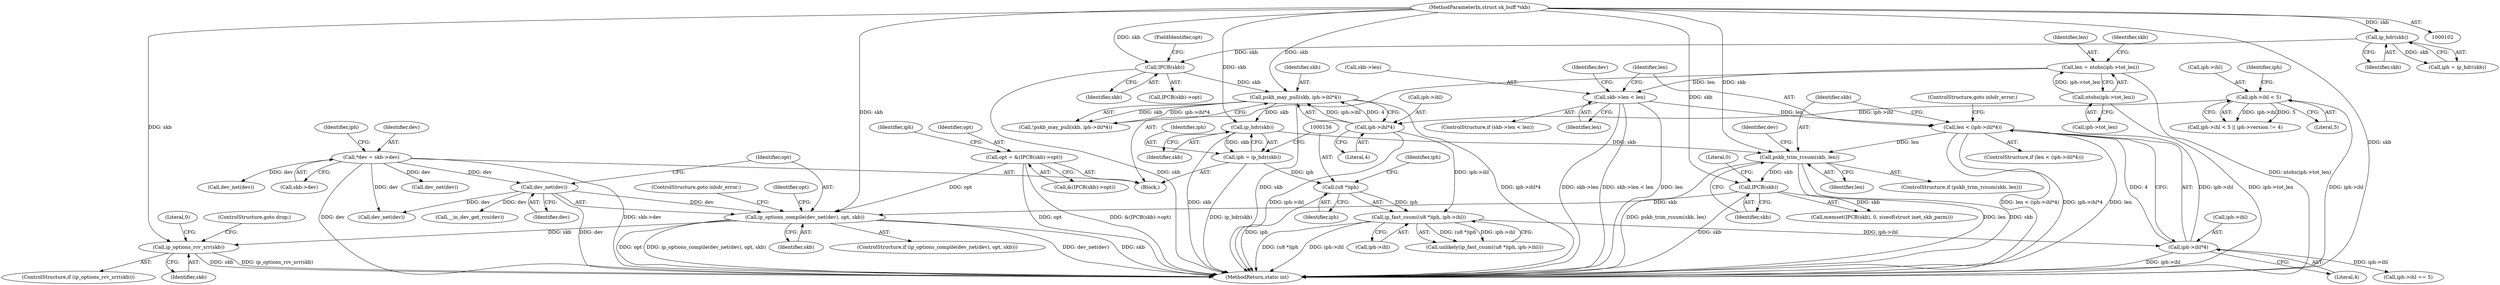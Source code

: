 digraph "0_linux_f8e9881c2aef1e982e5abc25c046820cd0b7cf64@pointer" {
"1000252" [label="(Call,ip_options_rcv_srr(skb))"];
"1000227" [label="(Call,ip_options_compile(dev_net(dev), opt, skb))"];
"1000228" [label="(Call,dev_net(dev))"];
"1000108" [label="(Call,*dev = skb->dev)"];
"1000118" [label="(Call,opt = &(IPCB(skb)->opt))"];
"1000201" [label="(Call,IPCB(skb))"];
"1000191" [label="(Call,pskb_trim_rcsum(skb, len))"];
"1000150" [label="(Call,ip_hdr(skb))"];
"1000140" [label="(Call,pskb_may_pull(skb, iph->ihl*4))"];
"1000122" [label="(Call,IPCB(skb))"];
"1000116" [label="(Call,ip_hdr(skb))"];
"1000103" [label="(MethodParameterIn,struct sk_buff *skb)"];
"1000142" [label="(Call,iph->ihl*4)"];
"1000127" [label="(Call,iph->ihl < 5)"];
"1000182" [label="(Call,len < (iph->ihl*4))"];
"1000169" [label="(Call,skb->len < len)"];
"1000162" [label="(Call,len = ntohs(iph->tot_len))"];
"1000164" [label="(Call,ntohs(iph->tot_len))"];
"1000184" [label="(Call,iph->ihl*4)"];
"1000154" [label="(Call,ip_fast_csum((u8 *)iph, iph->ihl))"];
"1000155" [label="(Call,(u8 *)iph)"];
"1000148" [label="(Call,iph = ip_hdr(skb))"];
"1000104" [label="(Block,)"];
"1000110" [label="(Call,skb->dev)"];
"1000103" [label="(MethodParameterIn,struct sk_buff *skb)"];
"1000251" [label="(ControlStructure,if (ip_options_rcv_srr(skb)))"];
"1000196" [label="(Call,dev_net(dev))"];
"1000162" [label="(Call,len = ntohs(iph->tot_len))"];
"1000242" [label="(Call,__in_dev_get_rcu(dev))"];
"1000122" [label="(Call,IPCB(skb))"];
"1000116" [label="(Call,ip_hdr(skb))"];
"1000131" [label="(Literal,5)"];
"1000176" [label="(Call,dev_net(dev))"];
"1000150" [label="(Call,ip_hdr(skb))"];
"1000253" [label="(Identifier,skb)"];
"1000188" [label="(Literal,4)"];
"1000181" [label="(ControlStructure,if (len < (iph->ihl*4)))"];
"1000256" [label="(Literal,0)"];
"1000226" [label="(ControlStructure,if (ip_options_compile(dev_net(dev), opt, skb)))"];
"1000154" [label="(Call,ip_fast_csum((u8 *)iph, iph->ihl))"];
"1000182" [label="(Call,len < (iph->ihl*4))"];
"1000165" [label="(Call,iph->tot_len)"];
"1000207" [label="(Call,iph->ihl == 5)"];
"1000121" [label="(Call,IPCB(skb)->opt)"];
"1000193" [label="(Identifier,len)"];
"1000126" [label="(Call,iph->ihl < 5 || iph->version != 4)"];
"1000151" [label="(Identifier,skb)"];
"1000148" [label="(Call,iph = ip_hdr(skb))"];
"1000177" [label="(Identifier,dev)"];
"1000146" [label="(Literal,4)"];
"1000115" [label="(Identifier,iph)"];
"1000168" [label="(ControlStructure,if (skb->len < len))"];
"1000227" [label="(Call,ip_options_compile(dev_net(dev), opt, skb))"];
"1000149" [label="(Identifier,iph)"];
"1000139" [label="(Call,!pskb_may_pull(skb, iph->ihl*4))"];
"1000163" [label="(Identifier,len)"];
"1000155" [label="(Call,(u8 *)iph)"];
"1000108" [label="(Call,*dev = skb->dev)"];
"1000203" [label="(Literal,0)"];
"1000191" [label="(Call,pskb_trim_rcsum(skb, len))"];
"1000192" [label="(Identifier,skb)"];
"1000153" [label="(Call,unlikely(ip_fast_csum((u8 *)iph, iph->ihl)))"];
"1000228" [label="(Call,dev_net(dev))"];
"1000236" [label="(Identifier,opt)"];
"1000230" [label="(Identifier,opt)"];
"1000124" [label="(FieldIdentifier,opt)"];
"1000158" [label="(Call,iph->ihl)"];
"1000232" [label="(ControlStructure,goto inhdr_error;)"];
"1000164" [label="(Call,ntohs(iph->tot_len))"];
"1000140" [label="(Call,pskb_may_pull(skb, iph->ihl*4))"];
"1000171" [label="(Identifier,skb)"];
"1000266" [label="(MethodReturn,static int)"];
"1000129" [label="(Identifier,iph)"];
"1000118" [label="(Call,opt = &(IPCB(skb)->opt))"];
"1000200" [label="(Call,memset(IPCB(skb), 0, sizeof(struct inet_skb_parm)))"];
"1000197" [label="(Identifier,dev)"];
"1000119" [label="(Identifier,opt)"];
"1000184" [label="(Call,iph->ihl*4)"];
"1000120" [label="(Call,&(IPCB(skb)->opt))"];
"1000117" [label="(Identifier,skb)"];
"1000229" [label="(Identifier,dev)"];
"1000143" [label="(Call,iph->ihl)"];
"1000170" [label="(Call,skb->len)"];
"1000128" [label="(Call,iph->ihl)"];
"1000190" [label="(ControlStructure,if (pskb_trim_rcsum(skb, len)))"];
"1000185" [label="(Call,iph->ihl)"];
"1000157" [label="(Identifier,iph)"];
"1000183" [label="(Identifier,len)"];
"1000114" [label="(Call,iph = ip_hdr(skb))"];
"1000231" [label="(Identifier,skb)"];
"1000201" [label="(Call,IPCB(skb))"];
"1000202" [label="(Identifier,skb)"];
"1000169" [label="(Call,skb->len < len)"];
"1000259" [label="(Call,dev_net(dev))"];
"1000159" [label="(Identifier,iph)"];
"1000142" [label="(Call,iph->ihl*4)"];
"1000127" [label="(Call,iph->ihl < 5)"];
"1000109" [label="(Identifier,dev)"];
"1000252" [label="(Call,ip_options_rcv_srr(skb))"];
"1000123" [label="(Identifier,skb)"];
"1000141" [label="(Identifier,skb)"];
"1000254" [label="(ControlStructure,goto drop;)"];
"1000189" [label="(ControlStructure,goto inhdr_error;)"];
"1000173" [label="(Identifier,len)"];
"1000134" [label="(Identifier,iph)"];
"1000252" -> "1000251"  [label="AST: "];
"1000252" -> "1000253"  [label="CFG: "];
"1000253" -> "1000252"  [label="AST: "];
"1000254" -> "1000252"  [label="CFG: "];
"1000256" -> "1000252"  [label="CFG: "];
"1000252" -> "1000266"  [label="DDG: skb"];
"1000252" -> "1000266"  [label="DDG: ip_options_rcv_srr(skb)"];
"1000227" -> "1000252"  [label="DDG: skb"];
"1000103" -> "1000252"  [label="DDG: skb"];
"1000227" -> "1000226"  [label="AST: "];
"1000227" -> "1000231"  [label="CFG: "];
"1000228" -> "1000227"  [label="AST: "];
"1000230" -> "1000227"  [label="AST: "];
"1000231" -> "1000227"  [label="AST: "];
"1000232" -> "1000227"  [label="CFG: "];
"1000236" -> "1000227"  [label="CFG: "];
"1000227" -> "1000266"  [label="DDG: ip_options_compile(dev_net(dev), opt, skb)"];
"1000227" -> "1000266"  [label="DDG: dev_net(dev)"];
"1000227" -> "1000266"  [label="DDG: skb"];
"1000227" -> "1000266"  [label="DDG: opt"];
"1000228" -> "1000227"  [label="DDG: dev"];
"1000118" -> "1000227"  [label="DDG: opt"];
"1000201" -> "1000227"  [label="DDG: skb"];
"1000103" -> "1000227"  [label="DDG: skb"];
"1000228" -> "1000229"  [label="CFG: "];
"1000229" -> "1000228"  [label="AST: "];
"1000230" -> "1000228"  [label="CFG: "];
"1000228" -> "1000266"  [label="DDG: dev"];
"1000108" -> "1000228"  [label="DDG: dev"];
"1000228" -> "1000242"  [label="DDG: dev"];
"1000228" -> "1000259"  [label="DDG: dev"];
"1000108" -> "1000104"  [label="AST: "];
"1000108" -> "1000110"  [label="CFG: "];
"1000109" -> "1000108"  [label="AST: "];
"1000110" -> "1000108"  [label="AST: "];
"1000115" -> "1000108"  [label="CFG: "];
"1000108" -> "1000266"  [label="DDG: skb->dev"];
"1000108" -> "1000266"  [label="DDG: dev"];
"1000108" -> "1000176"  [label="DDG: dev"];
"1000108" -> "1000196"  [label="DDG: dev"];
"1000108" -> "1000259"  [label="DDG: dev"];
"1000118" -> "1000104"  [label="AST: "];
"1000118" -> "1000120"  [label="CFG: "];
"1000119" -> "1000118"  [label="AST: "];
"1000120" -> "1000118"  [label="AST: "];
"1000129" -> "1000118"  [label="CFG: "];
"1000118" -> "1000266"  [label="DDG: &(IPCB(skb)->opt)"];
"1000118" -> "1000266"  [label="DDG: opt"];
"1000201" -> "1000200"  [label="AST: "];
"1000201" -> "1000202"  [label="CFG: "];
"1000202" -> "1000201"  [label="AST: "];
"1000203" -> "1000201"  [label="CFG: "];
"1000201" -> "1000266"  [label="DDG: skb"];
"1000201" -> "1000200"  [label="DDG: skb"];
"1000191" -> "1000201"  [label="DDG: skb"];
"1000103" -> "1000201"  [label="DDG: skb"];
"1000191" -> "1000190"  [label="AST: "];
"1000191" -> "1000193"  [label="CFG: "];
"1000192" -> "1000191"  [label="AST: "];
"1000193" -> "1000191"  [label="AST: "];
"1000197" -> "1000191"  [label="CFG: "];
"1000202" -> "1000191"  [label="CFG: "];
"1000191" -> "1000266"  [label="DDG: pskb_trim_rcsum(skb, len)"];
"1000191" -> "1000266"  [label="DDG: len"];
"1000191" -> "1000266"  [label="DDG: skb"];
"1000150" -> "1000191"  [label="DDG: skb"];
"1000103" -> "1000191"  [label="DDG: skb"];
"1000182" -> "1000191"  [label="DDG: len"];
"1000150" -> "1000148"  [label="AST: "];
"1000150" -> "1000151"  [label="CFG: "];
"1000151" -> "1000150"  [label="AST: "];
"1000148" -> "1000150"  [label="CFG: "];
"1000150" -> "1000266"  [label="DDG: skb"];
"1000150" -> "1000148"  [label="DDG: skb"];
"1000140" -> "1000150"  [label="DDG: skb"];
"1000103" -> "1000150"  [label="DDG: skb"];
"1000140" -> "1000139"  [label="AST: "];
"1000140" -> "1000142"  [label="CFG: "];
"1000141" -> "1000140"  [label="AST: "];
"1000142" -> "1000140"  [label="AST: "];
"1000139" -> "1000140"  [label="CFG: "];
"1000140" -> "1000266"  [label="DDG: iph->ihl*4"];
"1000140" -> "1000266"  [label="DDG: skb"];
"1000140" -> "1000139"  [label="DDG: skb"];
"1000140" -> "1000139"  [label="DDG: iph->ihl*4"];
"1000122" -> "1000140"  [label="DDG: skb"];
"1000103" -> "1000140"  [label="DDG: skb"];
"1000142" -> "1000140"  [label="DDG: iph->ihl"];
"1000142" -> "1000140"  [label="DDG: 4"];
"1000122" -> "1000121"  [label="AST: "];
"1000122" -> "1000123"  [label="CFG: "];
"1000123" -> "1000122"  [label="AST: "];
"1000124" -> "1000122"  [label="CFG: "];
"1000122" -> "1000266"  [label="DDG: skb"];
"1000116" -> "1000122"  [label="DDG: skb"];
"1000103" -> "1000122"  [label="DDG: skb"];
"1000116" -> "1000114"  [label="AST: "];
"1000116" -> "1000117"  [label="CFG: "];
"1000117" -> "1000116"  [label="AST: "];
"1000114" -> "1000116"  [label="CFG: "];
"1000116" -> "1000114"  [label="DDG: skb"];
"1000103" -> "1000116"  [label="DDG: skb"];
"1000103" -> "1000102"  [label="AST: "];
"1000103" -> "1000266"  [label="DDG: skb"];
"1000142" -> "1000146"  [label="CFG: "];
"1000143" -> "1000142"  [label="AST: "];
"1000146" -> "1000142"  [label="AST: "];
"1000142" -> "1000266"  [label="DDG: iph->ihl"];
"1000127" -> "1000142"  [label="DDG: iph->ihl"];
"1000142" -> "1000154"  [label="DDG: iph->ihl"];
"1000127" -> "1000126"  [label="AST: "];
"1000127" -> "1000131"  [label="CFG: "];
"1000128" -> "1000127"  [label="AST: "];
"1000131" -> "1000127"  [label="AST: "];
"1000134" -> "1000127"  [label="CFG: "];
"1000126" -> "1000127"  [label="CFG: "];
"1000127" -> "1000266"  [label="DDG: iph->ihl"];
"1000127" -> "1000126"  [label="DDG: iph->ihl"];
"1000127" -> "1000126"  [label="DDG: 5"];
"1000182" -> "1000181"  [label="AST: "];
"1000182" -> "1000184"  [label="CFG: "];
"1000183" -> "1000182"  [label="AST: "];
"1000184" -> "1000182"  [label="AST: "];
"1000189" -> "1000182"  [label="CFG: "];
"1000192" -> "1000182"  [label="CFG: "];
"1000182" -> "1000266"  [label="DDG: len < (iph->ihl*4)"];
"1000182" -> "1000266"  [label="DDG: iph->ihl*4"];
"1000182" -> "1000266"  [label="DDG: len"];
"1000169" -> "1000182"  [label="DDG: len"];
"1000184" -> "1000182"  [label="DDG: iph->ihl"];
"1000184" -> "1000182"  [label="DDG: 4"];
"1000169" -> "1000168"  [label="AST: "];
"1000169" -> "1000173"  [label="CFG: "];
"1000170" -> "1000169"  [label="AST: "];
"1000173" -> "1000169"  [label="AST: "];
"1000177" -> "1000169"  [label="CFG: "];
"1000183" -> "1000169"  [label="CFG: "];
"1000169" -> "1000266"  [label="DDG: skb->len < len"];
"1000169" -> "1000266"  [label="DDG: len"];
"1000169" -> "1000266"  [label="DDG: skb->len"];
"1000162" -> "1000169"  [label="DDG: len"];
"1000162" -> "1000104"  [label="AST: "];
"1000162" -> "1000164"  [label="CFG: "];
"1000163" -> "1000162"  [label="AST: "];
"1000164" -> "1000162"  [label="AST: "];
"1000171" -> "1000162"  [label="CFG: "];
"1000162" -> "1000266"  [label="DDG: ntohs(iph->tot_len)"];
"1000164" -> "1000162"  [label="DDG: iph->tot_len"];
"1000164" -> "1000165"  [label="CFG: "];
"1000165" -> "1000164"  [label="AST: "];
"1000164" -> "1000266"  [label="DDG: iph->tot_len"];
"1000184" -> "1000188"  [label="CFG: "];
"1000185" -> "1000184"  [label="AST: "];
"1000188" -> "1000184"  [label="AST: "];
"1000184" -> "1000266"  [label="DDG: iph->ihl"];
"1000154" -> "1000184"  [label="DDG: iph->ihl"];
"1000184" -> "1000207"  [label="DDG: iph->ihl"];
"1000154" -> "1000153"  [label="AST: "];
"1000154" -> "1000158"  [label="CFG: "];
"1000155" -> "1000154"  [label="AST: "];
"1000158" -> "1000154"  [label="AST: "];
"1000153" -> "1000154"  [label="CFG: "];
"1000154" -> "1000266"  [label="DDG: (u8 *)iph"];
"1000154" -> "1000266"  [label="DDG: iph->ihl"];
"1000154" -> "1000153"  [label="DDG: (u8 *)iph"];
"1000154" -> "1000153"  [label="DDG: iph->ihl"];
"1000155" -> "1000154"  [label="DDG: iph"];
"1000155" -> "1000157"  [label="CFG: "];
"1000156" -> "1000155"  [label="AST: "];
"1000157" -> "1000155"  [label="AST: "];
"1000159" -> "1000155"  [label="CFG: "];
"1000155" -> "1000266"  [label="DDG: iph"];
"1000148" -> "1000155"  [label="DDG: iph"];
"1000148" -> "1000104"  [label="AST: "];
"1000149" -> "1000148"  [label="AST: "];
"1000156" -> "1000148"  [label="CFG: "];
"1000148" -> "1000266"  [label="DDG: ip_hdr(skb)"];
}
